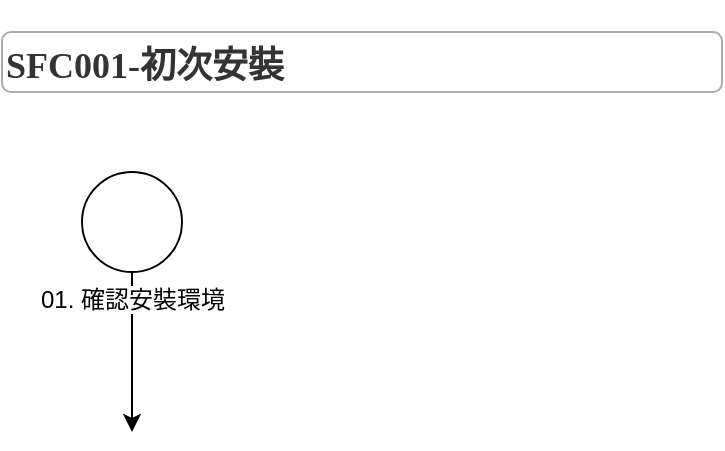 <mxfile version="12.5.5" type="github">
  <diagram id="WJbkcrBmJmuA8XXHKe5_" name="第1頁">
    <mxGraphModel dx="1069" dy="2915" grid="1" gridSize="10" guides="1" tooltips="1" connect="1" arrows="1" fold="1" page="1" pageScale="1" pageWidth="827" pageHeight="1169" math="0" shadow="0" extFonts="Noto Sans^https://fonts.googleapis.com/css?family=Noto+Sans|Noto Sans CJK^https://fonts.googleapis.com/css?family=Noto+Sans+CJK|Noto Sans TC^https://fonts.googleapis.com/css?family=Noto+Sans+TC">
      <root>
        <mxCell id="0"/>
        <mxCell id="1" parent="0"/>
        <mxCell id="vaWpKMgg9GfqvfIClh7l-8" value="" style="edgeStyle=orthogonalEdgeStyle;rounded=0;orthogonalLoop=1;jettySize=auto;html=1;" edge="1" parent="1" source="vaWpKMgg9GfqvfIClh7l-1">
          <mxGeometry relative="1" as="geometry">
            <mxPoint x="85" y="-2110" as="targetPoint"/>
            <Array as="points">
              <mxPoint x="85" y="-2145"/>
            </Array>
          </mxGeometry>
        </mxCell>
        <mxCell id="vaWpKMgg9GfqvfIClh7l-1" value="01. 確認安裝環境" style="shape=mxgraph.bpmn.shape;html=1;verticalLabelPosition=bottom;labelBackgroundColor=#ffffff;verticalAlign=top;align=center;perimeter=ellipsePerimeter;outlineConnect=0;outline=standard;symbol=general;" vertex="1" parent="1">
          <mxGeometry x="60" y="-2240" width="50" height="50" as="geometry"/>
        </mxCell>
        <mxCell id="vaWpKMgg9GfqvfIClh7l-47" value="&lt;h1 style=&quot;color: rgb(51, 51, 51); white-space: normal;&quot;&gt;&lt;font style=&quot;font-size: 18px&quot;&gt;SFC001-初次安裝&lt;/font&gt;&lt;/h1&gt;" style="rounded=1;whiteSpace=wrap;html=1;strokeColor=#ABABAB;align=left;shadow=0;glass=0;comic=0;labelPosition=center;verticalLabelPosition=middle;verticalAlign=middle;fontFamily=Noto Sans TC;" vertex="1" parent="1">
          <mxGeometry x="20" y="-2310" width="360" height="30" as="geometry"/>
        </mxCell>
      </root>
    </mxGraphModel>
  </diagram>
</mxfile>
